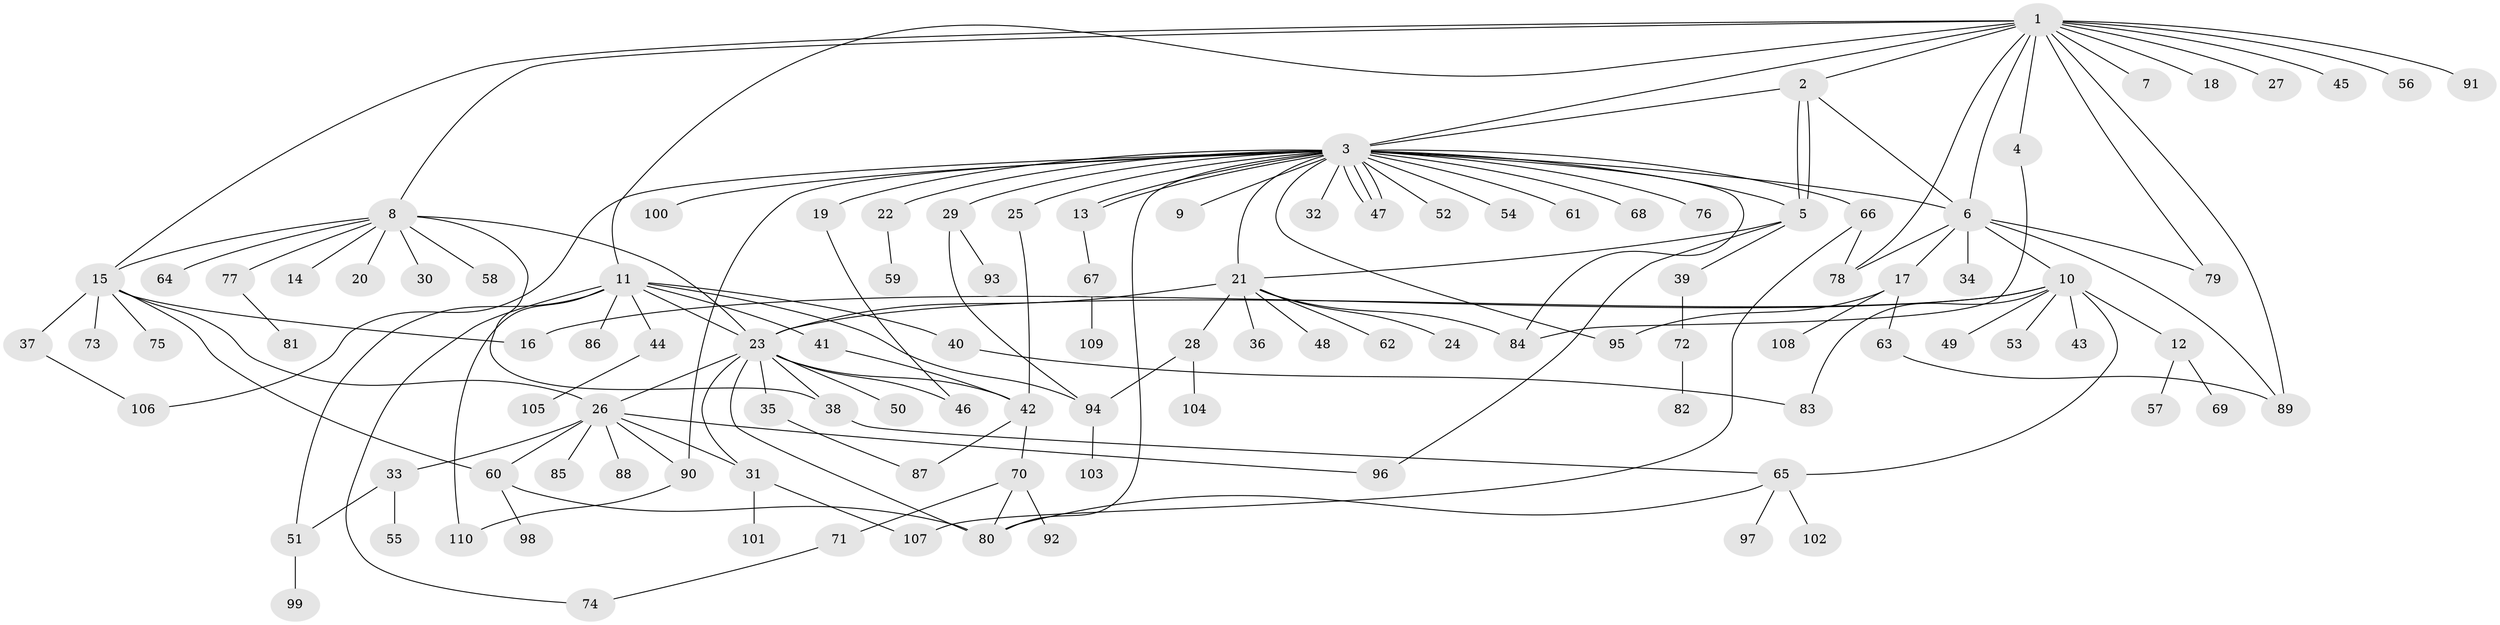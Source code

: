 // coarse degree distribution, {24: 0.011627906976744186, 5: 0.046511627906976744, 33: 0.011627906976744186, 2: 0.22093023255813954, 16: 0.011627906976744186, 1: 0.5116279069767442, 10: 0.011627906976744186, 3: 0.11627906976744186, 9: 0.03488372093023256, 4: 0.023255813953488372}
// Generated by graph-tools (version 1.1) at 2025/23/03/03/25 07:23:53]
// undirected, 110 vertices, 154 edges
graph export_dot {
graph [start="1"]
  node [color=gray90,style=filled];
  1;
  2;
  3;
  4;
  5;
  6;
  7;
  8;
  9;
  10;
  11;
  12;
  13;
  14;
  15;
  16;
  17;
  18;
  19;
  20;
  21;
  22;
  23;
  24;
  25;
  26;
  27;
  28;
  29;
  30;
  31;
  32;
  33;
  34;
  35;
  36;
  37;
  38;
  39;
  40;
  41;
  42;
  43;
  44;
  45;
  46;
  47;
  48;
  49;
  50;
  51;
  52;
  53;
  54;
  55;
  56;
  57;
  58;
  59;
  60;
  61;
  62;
  63;
  64;
  65;
  66;
  67;
  68;
  69;
  70;
  71;
  72;
  73;
  74;
  75;
  76;
  77;
  78;
  79;
  80;
  81;
  82;
  83;
  84;
  85;
  86;
  87;
  88;
  89;
  90;
  91;
  92;
  93;
  94;
  95;
  96;
  97;
  98;
  99;
  100;
  101;
  102;
  103;
  104;
  105;
  106;
  107;
  108;
  109;
  110;
  1 -- 2;
  1 -- 3;
  1 -- 4;
  1 -- 6;
  1 -- 7;
  1 -- 8;
  1 -- 11;
  1 -- 15;
  1 -- 18;
  1 -- 27;
  1 -- 45;
  1 -- 56;
  1 -- 78;
  1 -- 79;
  1 -- 89;
  1 -- 91;
  2 -- 3;
  2 -- 5;
  2 -- 5;
  2 -- 6;
  3 -- 5;
  3 -- 6;
  3 -- 9;
  3 -- 13;
  3 -- 13;
  3 -- 19;
  3 -- 21;
  3 -- 22;
  3 -- 25;
  3 -- 29;
  3 -- 32;
  3 -- 47;
  3 -- 47;
  3 -- 47;
  3 -- 52;
  3 -- 54;
  3 -- 61;
  3 -- 66;
  3 -- 68;
  3 -- 76;
  3 -- 80;
  3 -- 84;
  3 -- 90;
  3 -- 95;
  3 -- 100;
  3 -- 106;
  4 -- 84;
  5 -- 21;
  5 -- 39;
  5 -- 96;
  6 -- 10;
  6 -- 17;
  6 -- 34;
  6 -- 78;
  6 -- 79;
  6 -- 89;
  8 -- 14;
  8 -- 15;
  8 -- 20;
  8 -- 23;
  8 -- 30;
  8 -- 38;
  8 -- 58;
  8 -- 64;
  8 -- 77;
  10 -- 12;
  10 -- 16;
  10 -- 23;
  10 -- 43;
  10 -- 49;
  10 -- 53;
  10 -- 65;
  10 -- 83;
  11 -- 23;
  11 -- 40;
  11 -- 41;
  11 -- 44;
  11 -- 51;
  11 -- 74;
  11 -- 86;
  11 -- 94;
  11 -- 110;
  12 -- 57;
  12 -- 69;
  13 -- 67;
  15 -- 16;
  15 -- 26;
  15 -- 37;
  15 -- 60;
  15 -- 73;
  15 -- 75;
  17 -- 63;
  17 -- 95;
  17 -- 108;
  19 -- 46;
  21 -- 23;
  21 -- 24;
  21 -- 28;
  21 -- 36;
  21 -- 48;
  21 -- 62;
  21 -- 84;
  22 -- 59;
  23 -- 26;
  23 -- 31;
  23 -- 35;
  23 -- 38;
  23 -- 42;
  23 -- 46;
  23 -- 50;
  23 -- 80;
  25 -- 42;
  26 -- 31;
  26 -- 33;
  26 -- 60;
  26 -- 85;
  26 -- 88;
  26 -- 90;
  26 -- 96;
  28 -- 94;
  28 -- 104;
  29 -- 93;
  29 -- 94;
  31 -- 101;
  31 -- 107;
  33 -- 51;
  33 -- 55;
  35 -- 87;
  37 -- 106;
  38 -- 65;
  39 -- 72;
  40 -- 83;
  41 -- 42;
  42 -- 70;
  42 -- 87;
  44 -- 105;
  51 -- 99;
  60 -- 80;
  60 -- 98;
  63 -- 89;
  65 -- 80;
  65 -- 97;
  65 -- 102;
  66 -- 78;
  66 -- 107;
  67 -- 109;
  70 -- 71;
  70 -- 80;
  70 -- 92;
  71 -- 74;
  72 -- 82;
  77 -- 81;
  90 -- 110;
  94 -- 103;
}
